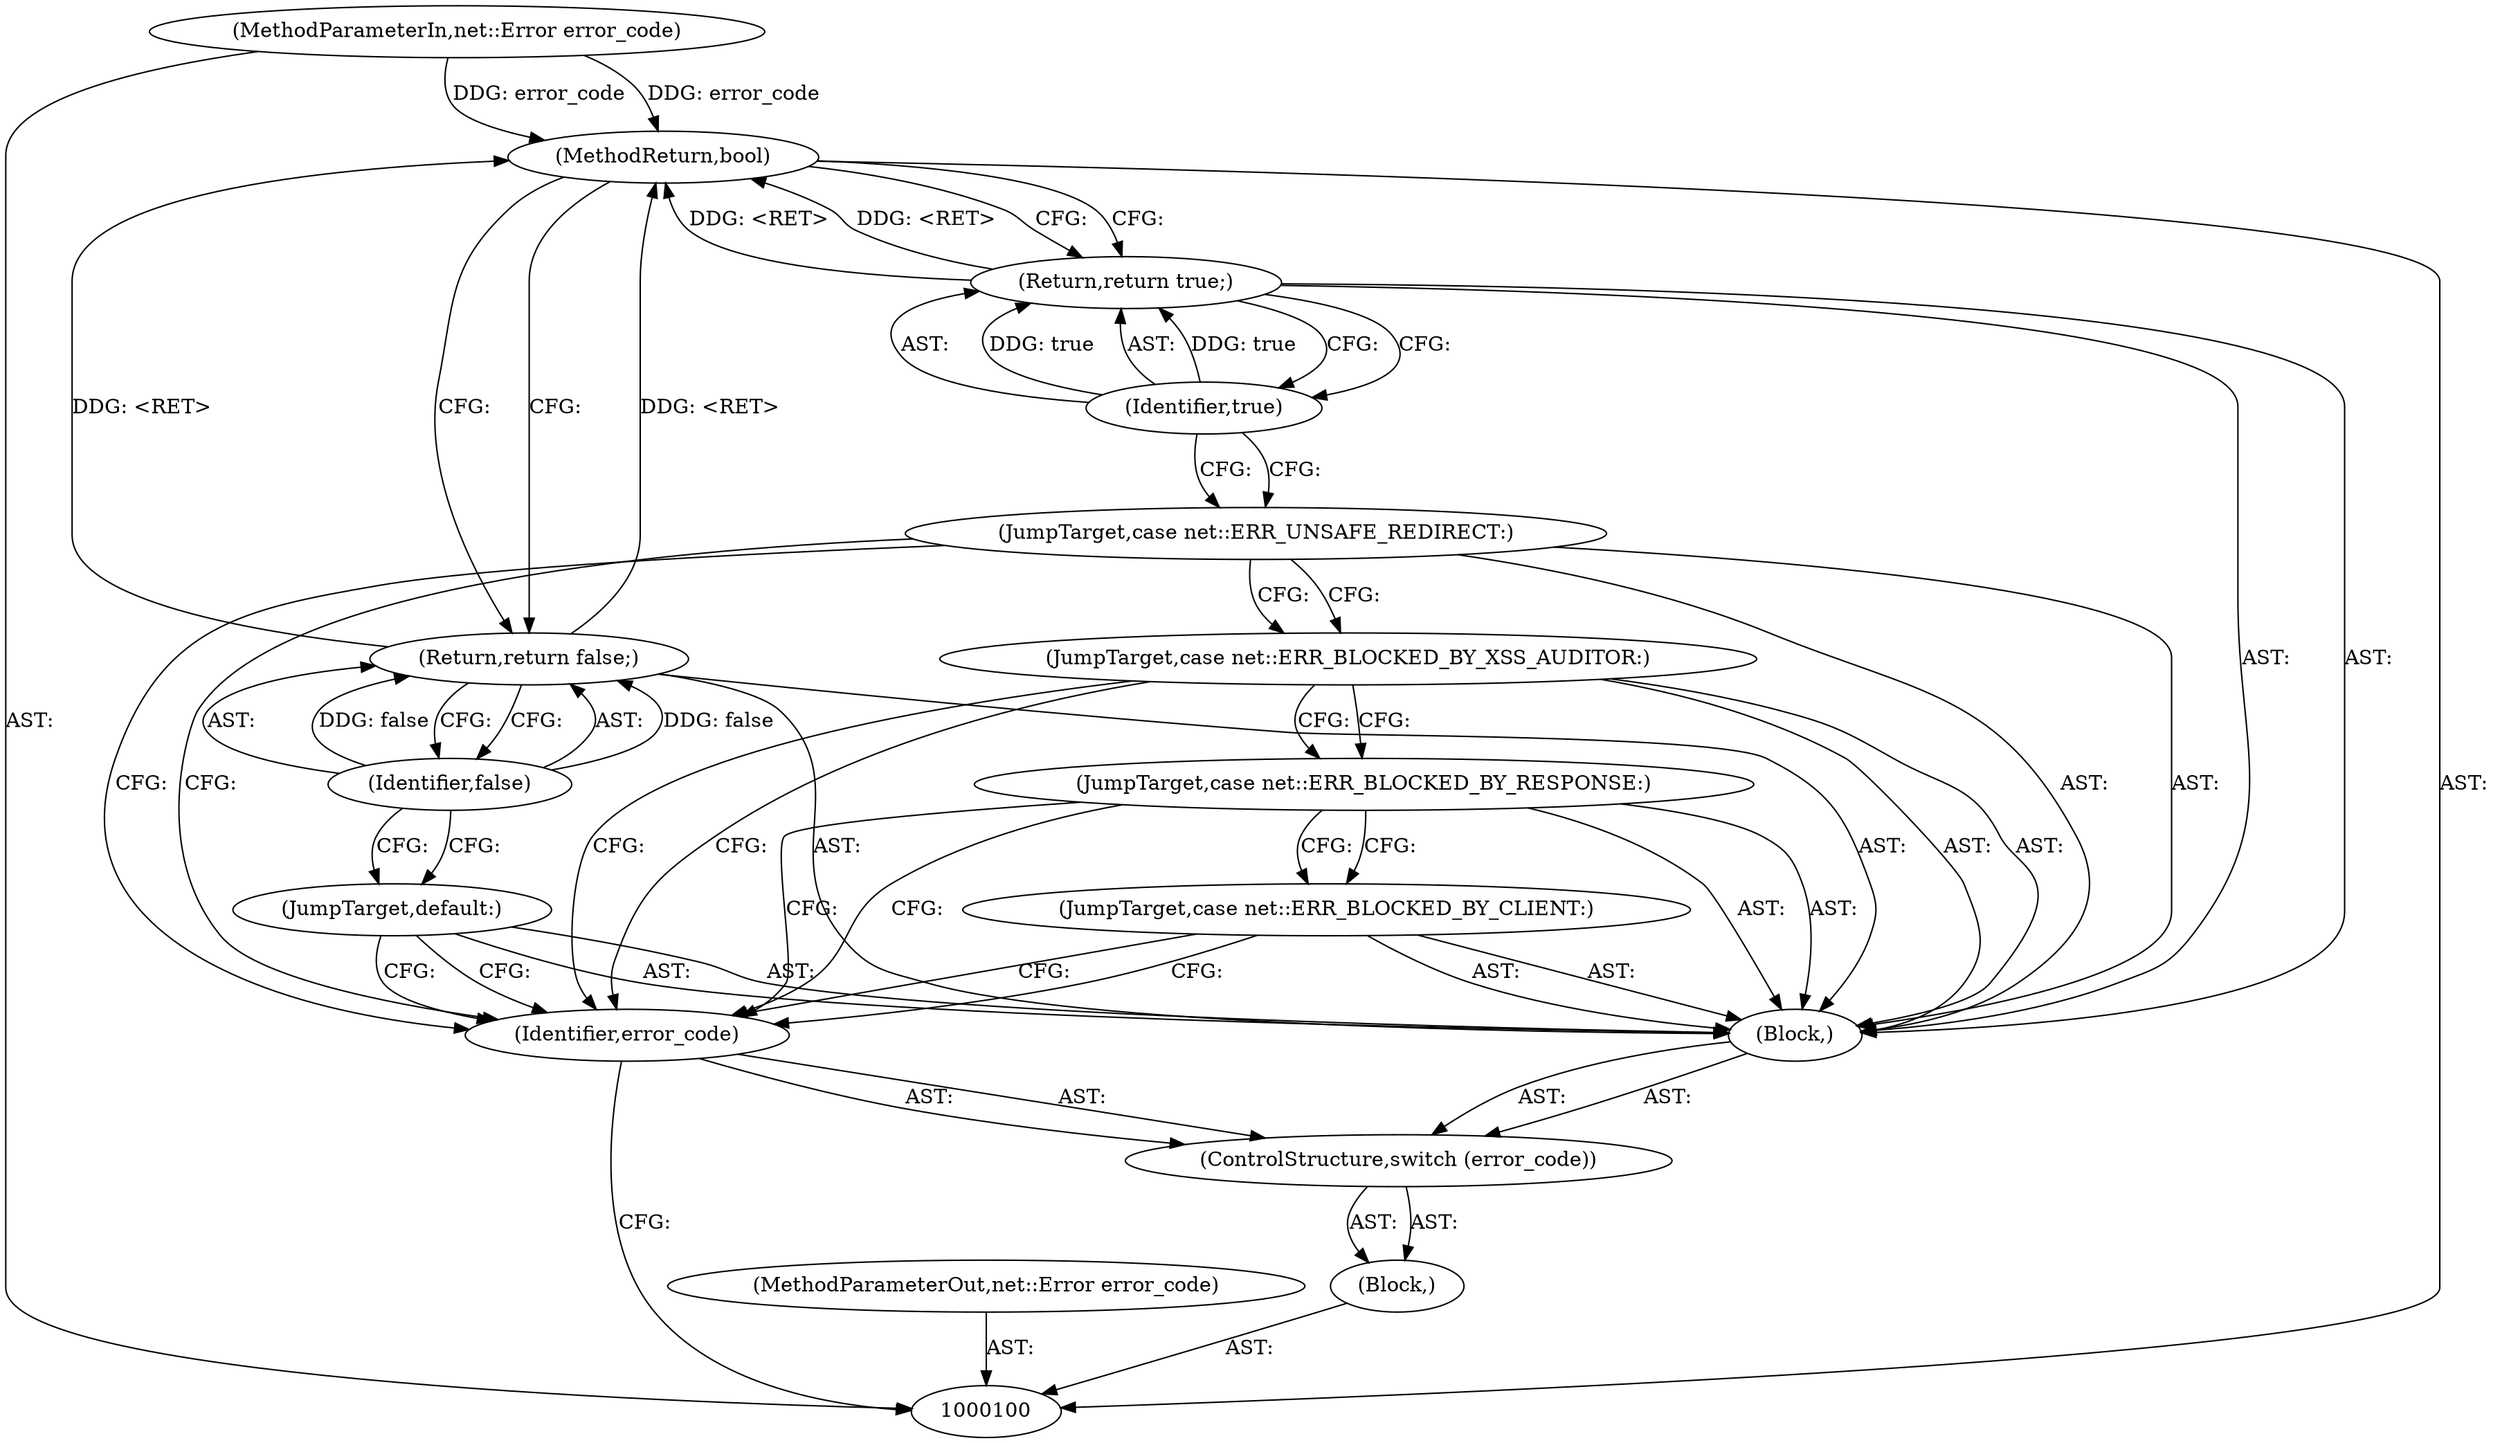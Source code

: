 digraph "1_Chrome_56a84aa67bb071a33a48ac1481b555c48e0a9a59_0" {
"1000115" [label="(MethodReturn,bool)"];
"1000101" [label="(MethodParameterIn,net::Error error_code)"];
"1000121" [label="(MethodParameterOut,net::Error error_code)"];
"1000102" [label="(Block,)"];
"1000104" [label="(Identifier,error_code)"];
"1000103" [label="(ControlStructure,switch (error_code))"];
"1000105" [label="(Block,)"];
"1000106" [label="(JumpTarget,case net::ERR_BLOCKED_BY_CLIENT:)"];
"1000107" [label="(JumpTarget,case net::ERR_BLOCKED_BY_RESPONSE:)"];
"1000108" [label="(JumpTarget,case net::ERR_BLOCKED_BY_XSS_AUDITOR:)"];
"1000109" [label="(JumpTarget,case net::ERR_UNSAFE_REDIRECT:)"];
"1000111" [label="(Identifier,true)"];
"1000110" [label="(Return,return true;)"];
"1000112" [label="(JumpTarget,default:)"];
"1000114" [label="(Identifier,false)"];
"1000113" [label="(Return,return false;)"];
"1000115" -> "1000100"  [label="AST: "];
"1000115" -> "1000110"  [label="CFG: "];
"1000115" -> "1000113"  [label="CFG: "];
"1000110" -> "1000115"  [label="DDG: <RET>"];
"1000101" -> "1000115"  [label="DDG: error_code"];
"1000113" -> "1000115"  [label="DDG: <RET>"];
"1000101" -> "1000100"  [label="AST: "];
"1000101" -> "1000115"  [label="DDG: error_code"];
"1000121" -> "1000100"  [label="AST: "];
"1000102" -> "1000100"  [label="AST: "];
"1000103" -> "1000102"  [label="AST: "];
"1000104" -> "1000103"  [label="AST: "];
"1000104" -> "1000100"  [label="CFG: "];
"1000106" -> "1000104"  [label="CFG: "];
"1000107" -> "1000104"  [label="CFG: "];
"1000108" -> "1000104"  [label="CFG: "];
"1000109" -> "1000104"  [label="CFG: "];
"1000112" -> "1000104"  [label="CFG: "];
"1000103" -> "1000102"  [label="AST: "];
"1000104" -> "1000103"  [label="AST: "];
"1000105" -> "1000103"  [label="AST: "];
"1000105" -> "1000103"  [label="AST: "];
"1000106" -> "1000105"  [label="AST: "];
"1000107" -> "1000105"  [label="AST: "];
"1000108" -> "1000105"  [label="AST: "];
"1000109" -> "1000105"  [label="AST: "];
"1000110" -> "1000105"  [label="AST: "];
"1000112" -> "1000105"  [label="AST: "];
"1000113" -> "1000105"  [label="AST: "];
"1000106" -> "1000105"  [label="AST: "];
"1000106" -> "1000104"  [label="CFG: "];
"1000107" -> "1000106"  [label="CFG: "];
"1000107" -> "1000105"  [label="AST: "];
"1000107" -> "1000104"  [label="CFG: "];
"1000107" -> "1000106"  [label="CFG: "];
"1000108" -> "1000107"  [label="CFG: "];
"1000108" -> "1000105"  [label="AST: "];
"1000108" -> "1000104"  [label="CFG: "];
"1000108" -> "1000107"  [label="CFG: "];
"1000109" -> "1000108"  [label="CFG: "];
"1000109" -> "1000105"  [label="AST: "];
"1000109" -> "1000104"  [label="CFG: "];
"1000109" -> "1000108"  [label="CFG: "];
"1000111" -> "1000109"  [label="CFG: "];
"1000111" -> "1000110"  [label="AST: "];
"1000111" -> "1000109"  [label="CFG: "];
"1000110" -> "1000111"  [label="CFG: "];
"1000111" -> "1000110"  [label="DDG: true"];
"1000110" -> "1000105"  [label="AST: "];
"1000110" -> "1000111"  [label="CFG: "];
"1000111" -> "1000110"  [label="AST: "];
"1000115" -> "1000110"  [label="CFG: "];
"1000110" -> "1000115"  [label="DDG: <RET>"];
"1000111" -> "1000110"  [label="DDG: true"];
"1000112" -> "1000105"  [label="AST: "];
"1000112" -> "1000104"  [label="CFG: "];
"1000114" -> "1000112"  [label="CFG: "];
"1000114" -> "1000113"  [label="AST: "];
"1000114" -> "1000112"  [label="CFG: "];
"1000113" -> "1000114"  [label="CFG: "];
"1000114" -> "1000113"  [label="DDG: false"];
"1000113" -> "1000105"  [label="AST: "];
"1000113" -> "1000114"  [label="CFG: "];
"1000114" -> "1000113"  [label="AST: "];
"1000115" -> "1000113"  [label="CFG: "];
"1000113" -> "1000115"  [label="DDG: <RET>"];
"1000114" -> "1000113"  [label="DDG: false"];
}
